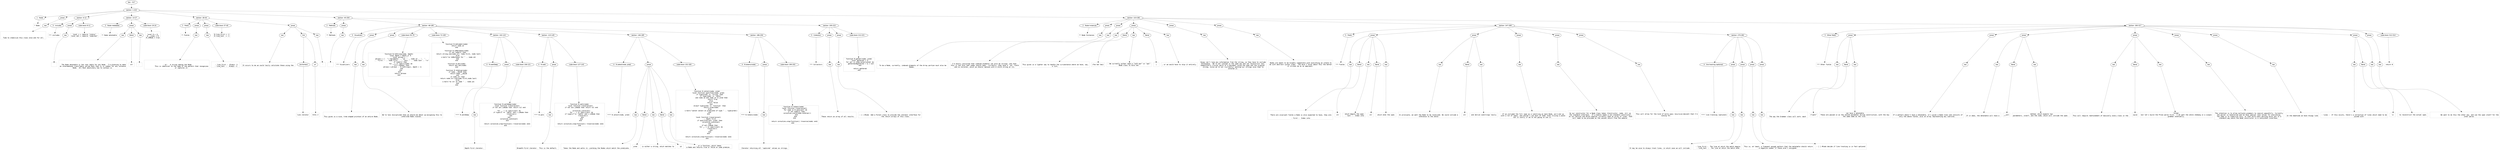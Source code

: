 digraph hierarchy {

node [fontname=Helvetica]
edge [style=dashed]

doc_0 [label="doc - 317"]


doc_0 -> { section_1}
{rank=same; section_1}

section_1 [label="section: 1-222"]


section_1 -> { header_2 prose_3 section_4 section_5 section_6 section_7 section_8}
{rank=same; header_2 prose_3 section_4 section_5 section_6 section_7 section_8}

header_2 [label="1 : Node"]

prose_3 [label="prose"]

section_4 [label="section: 6-12"]

section_5 [label="section: 13-27"]

section_6 [label="section: 28-44"]

section_7 [label="section: 45-204"]

section_8 [label="section: 223-282"]


header_2 -> leaf_9
leaf_9  [color=Gray,shape=rectangle,fontname=Inconsolata,label="* Node"]
prose_3 -> { raw_10}
{rank=same; raw_10}

raw_10 [label="raw"]


raw_10 -> leaf_11
leaf_11  [color=Gray,shape=rectangle,fontname=Inconsolata,label="


  Time to stabilize this class once and for all. 
"]
section_4 -> { header_12 prose_13 codeblock_14}
{rank=same; header_12 prose_13 codeblock_14}

header_12 [label="3 : includes"]

prose_13 [label="prose"]

codeblock_14 [label="code block 8-11"]


header_12 -> leaf_15
leaf_15  [color=Gray,shape=rectangle,fontname=Inconsolata,label="*** includes"]
prose_13 -> { raw_16}
{rank=same; raw_16}

raw_16 [label="raw"]


raw_16 -> leaf_17
leaf_17  [color=Gray,shape=rectangle,fontname=Inconsolata,label="
"]
codeblock_14 -> leaf_18
leaf_18  [color=Gray,shape=rectangle,fontname=Inconsolata,label="local s = require \"status\"
local dot = require \"node/dot\""]
section_5 -> { header_19 prose_20 codeblock_21}
{rank=same; header_19 prose_20 codeblock_21}

header_19 [label="2 : Node metatable"]

prose_20 [label="prose"]

codeblock_21 [label="code block 19-24"]


header_19 -> leaf_22
leaf_22  [color=Gray,shape=rectangle,fontname=Inconsolata,label="** Node metatable"]
prose_20 -> { raw_23 literal_24 raw_25}
{rank=same; raw_23 literal_24 raw_25}

raw_23 [label="raw"]

literal_24 [label="literal"]

raw_25 [label="raw"]


raw_23 -> leaf_26
leaf_26  [color=Gray,shape=rectangle,fontname=Inconsolata,label="

  The Node metatable is the root table for any Node.  I'm planning to make
an intermediate class/table called Root that is in common for any instance
Node.  All Root absolutely has to contain is "]
literal_24 -> leaf_27
leaf_27  [color=Gray,shape=rectangle,fontname=Inconsolata,label="str"]
raw_25 -> leaf_28
leaf_28  [color=Gray,shape=rectangle,fontname=Inconsolata,label=". 
"]
codeblock_21 -> leaf_29
leaf_29  [color=Gray,shape=rectangle,fontname=Inconsolata,label="
local N = {}
N.__index = N
N.isNode = true"]
section_6 -> { header_30 prose_31 prose_32 codeblock_33 prose_34}
{rank=same; header_30 prose_31 prose_32 codeblock_33 prose_34}

header_30 [label="2 : Fields"]

prose_31 [label="prose"]

prose_32 [label="prose"]

codeblock_33 [label="code block 37-40"]

prose_34 [label="prose"]


header_30 -> leaf_35
leaf_35  [color=Gray,shape=rectangle,fontname=Inconsolata,label="** Fields"]
prose_31 -> { raw_36}
{rank=same; raw_36}

raw_36 [label="raw"]


raw_36 -> leaf_37
leaf_37  [color=Gray,shape=rectangle,fontname=Inconsolata,label="

   - id :  A string naming the Node. 
           This is identical to the name of the pattern that recognizes
           or captures it.
"]
prose_32 -> { raw_38}
{rank=same; raw_38}

raw_38 [label="raw"]


raw_38 -> leaf_39
leaf_39  [color=Gray,shape=rectangle,fontname=Inconsolata,label="
   - line_first :  Always -1.
   - line_last  :  Always -1. 
"]
codeblock_33 -> leaf_40
leaf_40  [color=Gray,shape=rectangle,fontname=Inconsolata,label="N.line_first = -1
N.line_last  = -1"]
prose_34 -> { raw_41 link_42 raw_43}
{rank=same; raw_41 link_42 raw_43}

raw_41 [label="raw"]

link_42 [label="link"]

raw_43 [label="raw"]


raw_41 -> leaf_44
leaf_44  [color=Gray,shape=rectangle,fontname=Inconsolata,label="
It occurs to me we could lazily calculate these using the "]
link_42 -> { anchortext_45 url_46}
{rank=same; anchortext_45 url_46}

anchortext_45 [label="anchortext"]

url_46 [label="url"]


anchortext_45 -> leaf_47
leaf_47  [color=Gray,shape=rectangle,fontname=Inconsolata,label="line iterator"]
url_46 -> leaf_48
leaf_48  [color=Gray,shape=rectangle,fontname=Inconsolata,label="httk://"]
raw_43 -> leaf_49
leaf_49  [color=Gray,shape=rectangle,fontname=Inconsolata,label=".

"]
section_7 -> { header_50 prose_51 section_52 section_53}
{rank=same; header_50 prose_51 section_52 section_53}

header_50 [label="2 : Methods"]

prose_51 [label="prose"]

section_52 [label="section: 48-185"]

section_53 [label="section: 205-222"]


header_50 -> leaf_54
leaf_54  [color=Gray,shape=rectangle,fontname=Inconsolata,label="** Methods"]
prose_51 -> { raw_55}
{rank=same; raw_55}

raw_55 [label="raw"]


raw_55 -> leaf_56
leaf_56  [color=Gray,shape=rectangle,fontname=Inconsolata,label="

"]
section_52 -> { header_57 prose_58 prose_59 codeblock_60 codeblock_61 section_62 section_63 section_64 section_65}
{rank=same; header_57 prose_58 prose_59 codeblock_60 codeblock_61 section_62 section_63 section_64 section_65}

header_57 [label="3 : Visualizers"]

prose_58 [label="prose"]

prose_59 [label="prose"]

codeblock_60 [label="code block 55-70"]

codeblock_61 [label="code block 72-100"]

section_62 [label="section: 102-122"]

section_63 [label="section: 123-145"]

section_64 [label="section: 146-185"]

section_65 [label="section: 186-204"]


header_57 -> leaf_66
leaf_66  [color=Gray,shape=rectangle,fontname=Inconsolata,label="*** Visualizers"]
prose_58 -> { raw_67}
{rank=same; raw_67}

raw_67 [label="raw"]


raw_67 -> leaf_68
leaf_68  [color=Gray,shape=rectangle,fontname=Inconsolata,label="

This gives us a nice, tree-shaped printout of an entire Node.
"]
prose_59 -> { raw_69}
{rank=same; raw_69}

raw_69 [label="raw"]


raw_69 -> leaf_70
leaf_70  [color=Gray,shape=rectangle,fontname=Inconsolata,label="
We're less disciplined than we should be about up-assigning this to
inherited Node classes. 
"]
codeblock_60 -> leaf_71
leaf_71  [color=Gray,shape=rectangle,fontname=Inconsolata,label="function N.toString(node, depth)
   local depth = depth or 0
   local phrase = \"\"
   phrase = (\"  \"):rep(depth) .. \"id: \" .. node.id .. \",  \"
      .. \"first: \" .. node.first .. \", last: \" .. node.last .. \"\\n\"
   if node[1] then
    for _,v in ipairs(node) do
      if(v.isNode) then
        phrase = phrase .. N.toString(v, depth + 1)
      end
    end
  end 
   return phrase
end"]
codeblock_61 -> leaf_72
leaf_72  [color=Gray,shape=rectangle,fontname=Inconsolata,label="function N.dotLabel(node)
  return node.id
end

function N.toMarkdown(node)
  if not node[1] then
    return string.sub(node.str, node.first, node.last)
  else
    s:halt(\"no toMarkdown for \" .. node.id)
  end
end

function N.dot(node)
  return dot.dot(node)
end

function N.toValue(node)
  if node.__VALUE then
    return node.__VALUE
  end
  if node.str then
    return node.str:sub(node.first,node.last)
  else
    s:halt(\"no str on node \" .. node.id)
  end
end
"]
section_62 -> { header_73 prose_74 codeblock_75}
{rank=same; header_73 prose_74 codeblock_75}

header_73 [label="4 : N.walkDeep"]

prose_74 [label="prose"]

codeblock_75 [label="code block 106-121"]


header_73 -> leaf_76
leaf_76  [color=Gray,shape=rectangle,fontname=Inconsolata,label="**** N.walkDeep"]
prose_74 -> { raw_77}
{rank=same; raw_77}

raw_77 [label="raw"]


raw_77 -> leaf_78
leaf_78  [color=Gray,shape=rectangle,fontname=Inconsolata,label="

Depth-first iterator. 
"]
codeblock_75 -> leaf_79
leaf_79  [color=Gray,shape=rectangle,fontname=Inconsolata,label="function N.walkDeep(node)
    local function traverse(ast)
        if not ast.isNode then return nil end

        for _, v in ipairs(ast) do
            if type(v) == 'table' and v.isNode then
              traverse(v)
            end
        end
        coroutine.yield(ast)
    end

    return coroutine.wrap(function() traverse(node) end)
end"]
section_63 -> { header_80 prose_81 codeblock_82}
{rank=same; header_80 prose_81 codeblock_82}

header_80 [label="4 : N.walk"]

prose_81 [label="prose"]

codeblock_82 [label="code block 127-143"]


header_80 -> leaf_83
leaf_83  [color=Gray,shape=rectangle,fontname=Inconsolata,label="**** N.walk"]
prose_81 -> { raw_84}
{rank=same; raw_84}

raw_84 [label="raw"]


raw_84 -> leaf_85
leaf_85  [color=Gray,shape=rectangle,fontname=Inconsolata,label="

Breadth-first iterator.  This is the default. 
"]
codeblock_82 -> leaf_86
leaf_86  [color=Gray,shape=rectangle,fontname=Inconsolata,label="function N.walk(node)
  local function traverse(ast)
    if not ast.isNode then return nil end

    coroutine.yield(ast)
    for _, v in ipairs(ast) do
      if type(v) == 'table' and v.isNode then
        traverse(v)
      end
    end
  end

  return coroutine.wrap(function() traverse(node) end)
end
"]
section_64 -> { header_87 prose_88 codeblock_89}
{rank=same; header_87 prose_88 codeblock_89}

header_87 [label="4 : N.select(node, pred)"]

prose_88 [label="prose"]

codeblock_89 [label="code block 152-183"]


header_87 -> leaf_90
leaf_90  [color=Gray,shape=rectangle,fontname=Inconsolata,label="**** N.select(node, pred)"]
prose_88 -> { raw_91 literal_92 raw_93 literal_94 raw_95}
{rank=same; raw_91 literal_92 raw_93 literal_94 raw_95}

raw_91 [label="raw"]

literal_92 [label="literal"]

raw_93 [label="raw"]

literal_94 [label="literal"]

raw_95 [label="raw"]


raw_91 -> leaf_96
leaf_96  [color=Gray,shape=rectangle,fontname=Inconsolata,label="

  Takes the Node and walks it, yielding the Nodes which match the predicate."]
literal_92 -> leaf_97
leaf_97  [color=Gray,shape=rectangle,fontname=Inconsolata,label="pred"]
raw_93 -> leaf_98
leaf_98  [color=Gray,shape=rectangle,fontname=Inconsolata,label=" is either a string, which matches to "]
literal_94 -> leaf_99
leaf_99  [color=Gray,shape=rectangle,fontname=Inconsolata,label="id"]
raw_95 -> leaf_100
leaf_100  [color=Gray,shape=rectangle,fontname=Inconsolata,label=", or a function, which takes
a Node and returns true or false on some premise. 
"]
codeblock_89 -> leaf_101
leaf_101  [color=Gray,shape=rectangle,fontname=Inconsolata,label="function N.select(node, pred)
   local function qualifies(node, pred)
      if type(pred) == 'string' then
         if type(node) == 'table' 
          and node.id and node.id == pred then
            return true
         else
            return false
         end
      elseif type(pred) == 'function' then
         return pred(node)
      else
         s:halt(\"cannot select on predicate of type \" .. type(pred))
      end
   end

   local function traverse(ast)
      -- depth first
      if qualifies(ast, pred) then
         coroutine.yield(ast)
      end
      if ast.isNode then
         for _, v in ipairs(ast) do
            traverse(v)
         end
      end
   end

   return coroutine.wrap(function() traverse(node) end)
end"]
section_65 -> { header_102 prose_103 codeblock_104}
{rank=same; header_102 prose_103 codeblock_104}

header_102 [label="4 : N.tokens(node)"]

prose_103 [label="prose"]

codeblock_104 [label="code block 190-202"]


header_102 -> leaf_105
leaf_105  [color=Gray,shape=rectangle,fontname=Inconsolata,label="**** N.tokens(node)"]
prose_103 -> { raw_106}
{rank=same; raw_106}

raw_106 [label="raw"]


raw_106 -> leaf_107
leaf_107  [color=Gray,shape=rectangle,fontname=Inconsolata,label="

  Iterator returning all 'captured' values as strings.
"]
codeblock_104 -> leaf_108
leaf_108  [color=Gray,shape=rectangle,fontname=Inconsolata,label="function N.tokens(node)
  local function traverse(ast)
    for node in N.walk(ast) do
      if not node[1] then
        coroutine.yield(node:toValue())
      end
    end
  end

  return coroutine.wrap(function() traverse(node) end)
end  "]
section_53 -> { header_109 prose_110 prose_111 codeblock_112}
{rank=same; header_109 prose_110 prose_111 codeblock_112}

header_109 [label="3 : Collectors"]

prose_110 [label="prose"]

prose_111 [label="prose"]

codeblock_112 [label="code block 212-221"]


header_109 -> leaf_113
leaf_113  [color=Gray,shape=rectangle,fontname=Inconsolata,label="*** Collectors"]
prose_110 -> { raw_114}
{rank=same; raw_114}

raw_114 [label="raw"]


raw_114 -> leaf_115
leaf_115  [color=Gray,shape=rectangle,fontname=Inconsolata,label="

These return an array of all results. 
"]
prose_111 -> { raw_116}
{rank=same; raw_116}

raw_116 [label="raw"]


raw_116 -> leaf_117
leaf_117  [color=Gray,shape=rectangle,fontname=Inconsolata,label="
- [ ] #todo  Add a Forest class to provide the iterator interface for
             the return arrays of this class.
"]
codeblock_112 -> leaf_118
leaf_118  [color=Gray,shape=rectangle,fontname=Inconsolata,label="function N.gather(node, pred)
  local gathered = {}
  for ast in node:select(pred) do
    gathered[#gathered + 1] = ast
  end
  
  return gathered
end"]
section_8 -> { header_119 prose_120 prose_121 prose_122 prose_123 prose_124 section_125 section_126}
{rank=same; header_119 prose_120 prose_121 prose_122 prose_123 prose_124 section_125 section_126}

header_119 [label="2 : Node Instances"]

prose_120 [label="prose"]

prose_121 [label="prose"]

prose_122 [label="prose"]

prose_123 [label="prose"]

prose_124 [label="prose"]

section_125 [label="section: 247-269"]

section_126 [label="section: 283-317"]


header_119 -> leaf_127
leaf_127  [color=Gray,shape=rectangle,fontname=Inconsolata,label="** Node Instances"]
prose_120 -> { raw_128}
{rank=same; raw_128}

raw_128 [label="raw"]


raw_128 -> leaf_129
leaf_129  [color=Gray,shape=rectangle,fontname=Inconsolata,label="

  To be a Node, currently, indexed elements of the Array portion must also be 
Nodes. 
"]
prose_121 -> { raw_130}
{rank=same; raw_130}

raw_130 [label="raw"]


raw_130 -> leaf_131
leaf_131  [color=Gray,shape=rectangle,fontname=Inconsolata,label="
I'm mostly convinced that indexed elements can also be strings, and that 
this is the form leaf nodes should take.  Currently, they have a 'val' field
and no children, which we should replace with a child string at [1].
"]
prose_122 -> { raw_132 literal_133 raw_134 literal_135 raw_136}
{rank=same; raw_132 literal_133 raw_134 literal_135 raw_136}

raw_132 [label="raw"]

literal_133 [label="literal"]

raw_134 [label="raw"]

literal_135 [label="literal"]

raw_136 [label="raw"]


raw_132 -> leaf_137
leaf_137  [color=Gray,shape=rectangle,fontname=Inconsolata,label="
This gives us a lighter way to handle the circumstance where we have, say,
a list, "]
literal_133 -> leaf_138
leaf_138  [color=Gray,shape=rectangle,fontname=Inconsolata,label="(foo bar baz)"]
raw_134 -> leaf_139
leaf_139  [color=Gray,shape=rectangle,fontname=Inconsolata,label=". We currently either need a \"left-per\" or \"pal\"
Node class to hold the "]
literal_135 -> leaf_140
leaf_140  [color=Gray,shape=rectangle,fontname=Inconsolata,label="("]
raw_136 -> leaf_141
leaf_141  [color=Gray,shape=rectangle,fontname=Inconsolata,label=", or we would have to skip it entirely.
"]
prose_123 -> { raw_142}
{rank=same; raw_142}

raw_142 [label="raw"]


raw_142 -> leaf_143
leaf_143  [color=Gray,shape=rectangle,fontname=Inconsolata,label="
Quipu can't lose any information from the string, so they have to include
whitespace.  We're not limited in the same way and can reconstruct less 
semantically crucial parts of a document using the span and the original 
string, since we're not /currently/ editing our strings once they're
entered in.
"]
prose_124 -> { raw_144}
{rank=same; raw_144}

raw_144 [label="raw"]


raw_144 -> leaf_145
leaf_145  [color=Gray,shape=rectangle,fontname=Inconsolata,label="
Nodes are meant to be broadly compatible with everything we intend to
do with abstract syntax trees.  The more I think about this the better
it strikes me as an approach. 

"]
section_125 -> { header_146 prose_147 prose_148 prose_149 prose_150 prose_151 section_152}
{rank=same; header_146 prose_147 prose_148 prose_149 prose_150 prose_151 section_152}

header_146 [label="3 : Fields"]

prose_147 [label="prose"]

prose_148 [label="prose"]

prose_149 [label="prose"]

prose_150 [label="prose"]

prose_151 [label="prose"]

section_152 [label="section: 270-282"]


header_146 -> leaf_153
leaf_153  [color=Gray,shape=rectangle,fontname=Inconsolata,label="*** Fields"]
prose_147 -> { raw_154 literal_155 raw_156 literal_157 raw_158}
{rank=same; raw_154 literal_155 raw_156 literal_157 raw_158}

raw_154 [label="raw"]

literal_155 [label="literal"]

raw_156 [label="raw"]

literal_157 [label="literal"]

raw_158 [label="raw"]


raw_154 -> leaf_159
leaf_159  [color=Gray,shape=rectangle,fontname=Inconsolata,label="

  There are invariant fields a Node is also expected to have, they are:
 
  - first :  Index into "]
literal_155 -> leaf_160
leaf_160  [color=Gray,shape=rectangle,fontname=Inconsolata,label="str"]
raw_156 -> leaf_161
leaf_161  [color=Gray,shape=rectangle,fontname=Inconsolata,label=" which begins the span.
  - last  :  Index into "]
literal_157 -> leaf_162
leaf_162  [color=Gray,shape=rectangle,fontname=Inconsolata,label="str"]
raw_158 -> leaf_163
leaf_163  [color=Gray,shape=rectangle,fontname=Inconsolata,label=" which ends the span.
"]
prose_148 -> { raw_164 literal_165 raw_166}
{rank=same; raw_164 literal_165 raw_166}

raw_164 [label="raw"]

literal_165 [label="literal"]

raw_166 [label="raw"]


raw_164 -> leaf_167
leaf_167  [color=Gray,shape=rectangle,fontname=Inconsolata,label="
In principle, we want the Node to be localized. We could include a 
reference to the whole "]
literal_165 -> leaf_168
leaf_168  [color=Gray,shape=rectangle,fontname=Inconsolata,label="str"]
raw_166 -> leaf_169
leaf_169  [color=Gray,shape=rectangle,fontname=Inconsolata,label=" and derive substrings lazily.
"]
prose_149 -> { raw_170}
{rank=same; raw_170}

raw_170 [label="raw"]


raw_170 -> leaf_171
leaf_171  [color=Gray,shape=rectangle,fontname=Inconsolata,label="
If we included the full span as a substring on each Node, we'd end up
with a lot of spans, and wouldn't use most of them. Even slicing a piece
out is costly if we're not going to use it. 
"]
prose_150 -> { raw_172}
{rank=same; raw_172}

raw_172 [label="raw"]


raw_172 -> leaf_173
leaf_173  [color=Gray,shape=rectangle,fontname=Inconsolata,label="
So our constructor for a Node class takes (Constructor, node, str) as 
the standard interface.  If a module needs a non-standard constructor,
as our Section and Block modules currently take an array of lines, that
will need to be provided as the second return from the module. 
"]
prose_151 -> { raw_174}
{rank=same; raw_174}

raw_174 [label="raw"]


raw_174 -> leaf_175
leaf_175  [color=Gray,shape=rectangle,fontname=Inconsolata,label="
This will allow for the kind of multi-pass recursive-descent that I'm
aiming for. 

"]
section_152 -> { header_176 prose_177 prose_178 prose_179 prose_180}
{rank=same; header_176 prose_177 prose_178 prose_179 prose_180}

header_176 [label="4 : line tracking (optional)"]

prose_177 [label="prose"]

prose_178 [label="prose"]

prose_179 [label="prose"]

prose_180 [label="prose"]


header_176 -> leaf_181
leaf_181  [color=Gray,shape=rectangle,fontname=Inconsolata,label="**** line tracking (optional)"]
prose_177 -> { raw_182}
{rank=same; raw_182}

raw_182 [label="raw"]


raw_182 -> leaf_183
leaf_183  [color=Gray,shape=rectangle,fontname=Inconsolata,label="

It may be wise to always track lines, in which case we will include:
"]
prose_178 -> { raw_184}
{rank=same; raw_184}

raw_184 [label="raw"]


raw_184 -> leaf_185
leaf_185  [color=Gray,shape=rectangle,fontname=Inconsolata,label="
  - line_first :  The line at which the match begins
  - line_last  :  The line at which the match ends
"]
prose_179 -> { raw_186}
{rank=same; raw_186}

raw_186 [label="raw"]


raw_186 -> leaf_187
leaf_187  [color=Gray,shape=rectangle,fontname=Inconsolata,label="
This is, at least, a frequent enough pattern that the metatable should return
a negative number if these aren't assigned. 
"]
prose_180 -> { raw_188}
{rank=same; raw_188}

raw_188 [label="raw"]


raw_188 -> leaf_189
leaf_189  [color=Gray,shape=rectangle,fontname=Inconsolata,label="
- [ ] #todo decide if line tracking is in fact optional

"]
section_126 -> { header_190 prose_191 prose_192 prose_193 prose_194 prose_195 prose_196 prose_197 prose_198 codeblock_199}
{rank=same; header_190 prose_191 prose_192 prose_193 prose_194 prose_195 prose_196 prose_197 prose_198 codeblock_199}

header_190 [label="3 : Other fields"]

prose_191 [label="prose"]

prose_192 [label="prose"]

prose_193 [label="prose"]

prose_194 [label="prose"]

prose_195 [label="prose"]

prose_196 [label="prose"]

prose_197 [label="prose"]

prose_198 [label="prose"]

codeblock_199 [label="code block 312-314"]


header_190 -> leaf_200
leaf_200  [color=Gray,shape=rectangle,fontname=Inconsolata,label="*** Other fields"]
prose_191 -> { raw_201 literal_202 raw_203}
{rank=same; raw_201 literal_202 raw_203}

raw_201 [label="raw"]

literal_202 [label="literal"]

raw_203 [label="raw"]


raw_201 -> leaf_204
leaf_204  [color=Gray,shape=rectangle,fontname=Inconsolata,label="

  The way the Grammar class will work: each "]
literal_202 -> leaf_205
leaf_205  [color=Gray,shape=rectangle,fontname=Inconsolata,label="V\"patt\""]
raw_203 -> leaf_206
leaf_206  [color=Gray,shape=rectangle,fontname=Inconsolata,label=" can have a metatable.
These are passed in as the second parameter during construction, with the key
the same name as the rule. 
"]
prose_192 -> { raw_207}
{rank=same; raw_207}

raw_207 [label="raw"]


raw_207 -> leaf_208
leaf_208  [color=Gray,shape=rectangle,fontname=Inconsolata,label="
If a pattern doesn't have a metatable, it's given a Node class and consists of
only the above fields, plus an array representing any subrules. 
"]
prose_193 -> { raw_209 literal_210 raw_211}
{rank=same; raw_209 literal_210 raw_211}

raw_209 [label="raw"]

literal_210 [label="literal"]

raw_211 [label="raw"]


raw_209 -> leaf_212
leaf_212  [color=Gray,shape=rectangle,fontname=Inconsolata,label="
If it does, the metatable will have a "]
literal_210 -> leaf_213
leaf_213  [color=Gray,shape=rectangle,fontname=Inconsolata,label="__call"]
raw_211 -> leaf_214
leaf_214  [color=Gray,shape=rectangle,fontname=Inconsolata,label=" method, which expects two
parameters, itself, and the node, which will include the span. 
"]
prose_194 -> { raw_215 literal_216 raw_217}
{rank=same; raw_215 literal_216 raw_217}

raw_215 [label="raw"]

literal_216 [label="literal"]

raw_217 [label="raw"]


raw_215 -> leaf_218
leaf_218  [color=Gray,shape=rectangle,fontname=Inconsolata,label="
This will require reattunement of basically every class in the "]
literal_216 -> leaf_219
leaf_219  [color=Gray,shape=rectangle,fontname=Inconsolata,label="/grym"]
raw_217 -> leaf_220
leaf_220  [color=Gray,shape=rectangle,fontname=Inconsolata,label=" folder,
but let's build the Prose parse first.  I do want the whole shebang in a single
grammar eventually.
"]
prose_195 -> { raw_221}
{rank=same; raw_221}

raw_221 [label="raw"]


raw_221 -> leaf_222
leaf_222  [color=Gray,shape=rectangle,fontname=Inconsolata,label="
The intention is to allow multiple grammars to coexist peacefully. Currently
the parser is handrolled and we have special case values for everything.
The idea is to stabilize this, so that multi-pass parsing works but in a
standard way where the Node constructor is a consistent interface. 
"]
prose_196 -> { raw_223}
{rank=same; raw_223}

raw_223 [label="raw"]


raw_223 -> leaf_224
leaf_224  [color=Gray,shape=rectangle,fontname=Inconsolata,label="
In the meantime we have things like
"]
prose_197 -> { raw_225 literal_226 raw_227}
{rank=same; raw_225 literal_226 raw_227}

raw_225 [label="raw"]

literal_226 [label="literal"]

raw_227 [label="raw"]


raw_225 -> leaf_228
leaf_228  [color=Gray,shape=rectangle,fontname=Inconsolata,label="
- lines :  If this exists, there's a collection of lines which need to be
           joined with "]
literal_226 -> leaf_229
leaf_229  [color=Gray,shape=rectangle,fontname=Inconsolata,label="\\n"]
raw_227 -> leaf_230
leaf_230  [color=Gray,shape=rectangle,fontname=Inconsolata,label=" to reconstruct the actual span.
"]
prose_198 -> { raw_231}
{rank=same; raw_231}

raw_231 [label="raw"]


raw_231 -> leaf_232
leaf_232  [color=Gray,shape=rectangle,fontname=Inconsolata,label="
           We want to do this the other way, and use the span itself for the
           inner parse. 
"]
codeblock_199 -> leaf_233
leaf_233  [color=Gray,shape=rectangle,fontname=Inconsolata,label="return N"]

}
